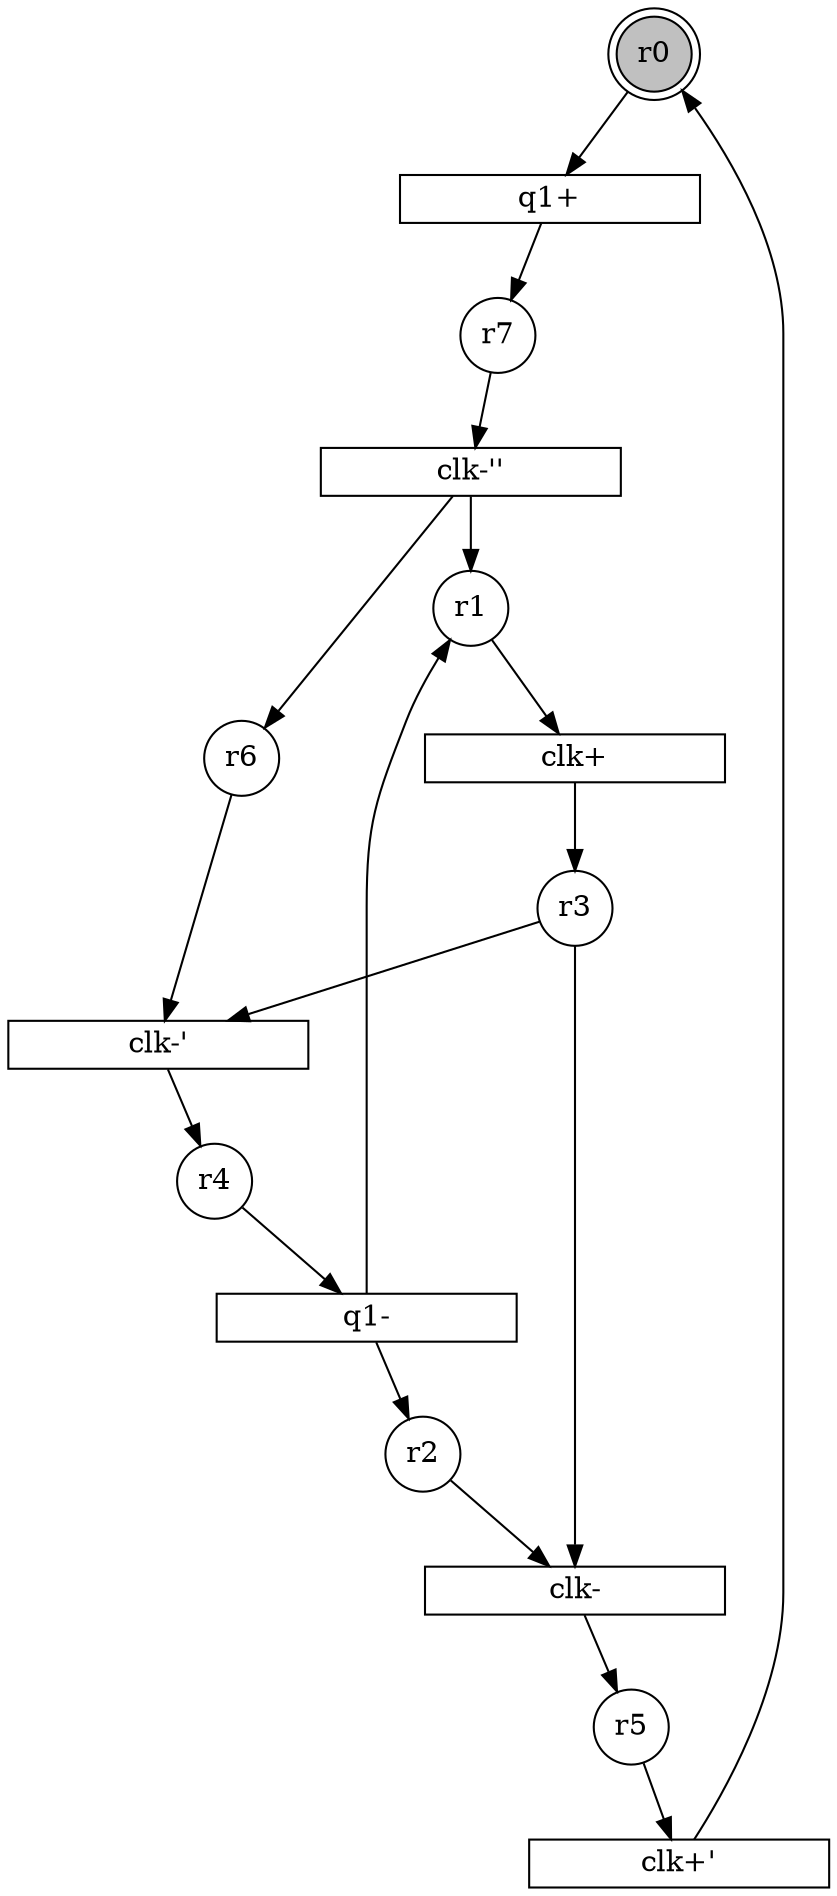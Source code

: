 digraph intel_div3_PN{
subgraph initial_place {
	node [shape=doublecircle,fixedsize=true, fixedsize = 2, color = black, fillcolor = gray, style = filled];
	r0;
}
subgraph place {     
	node [shape=circle,fixedsize=true, fixedsize = 2];
	r7;
	r2;
	r1;
	r3;
	r6;
	r4;
	r5;
}
subgraph transitions {
	node [shape=rect,height=0.2,width=2, forcelabels = false];
	4 [label = "clk+'"];
	5 [label = "clk-'"];
	6 [label = "clk-''"];
	0 [label = "q1+"];
	1 [label = "clk+"];
	2 [label = "clk-"];
	3 [label = "q1-"];
}
	r0 -> 0;
	r1 -> 1;
	r2 -> 2;
	r3 -> 2;
	r4 -> 3;
	r5 -> 4;
	r3 -> 5;
	r6 -> 5;
	r7 -> 6;
	0 -> r7;
	1 -> r3;
	2 -> r5;
	3 -> r2;
	3 -> r1;
	4 -> r0;
	5 -> r4;
	6 -> r1;
	6 -> r6;
}